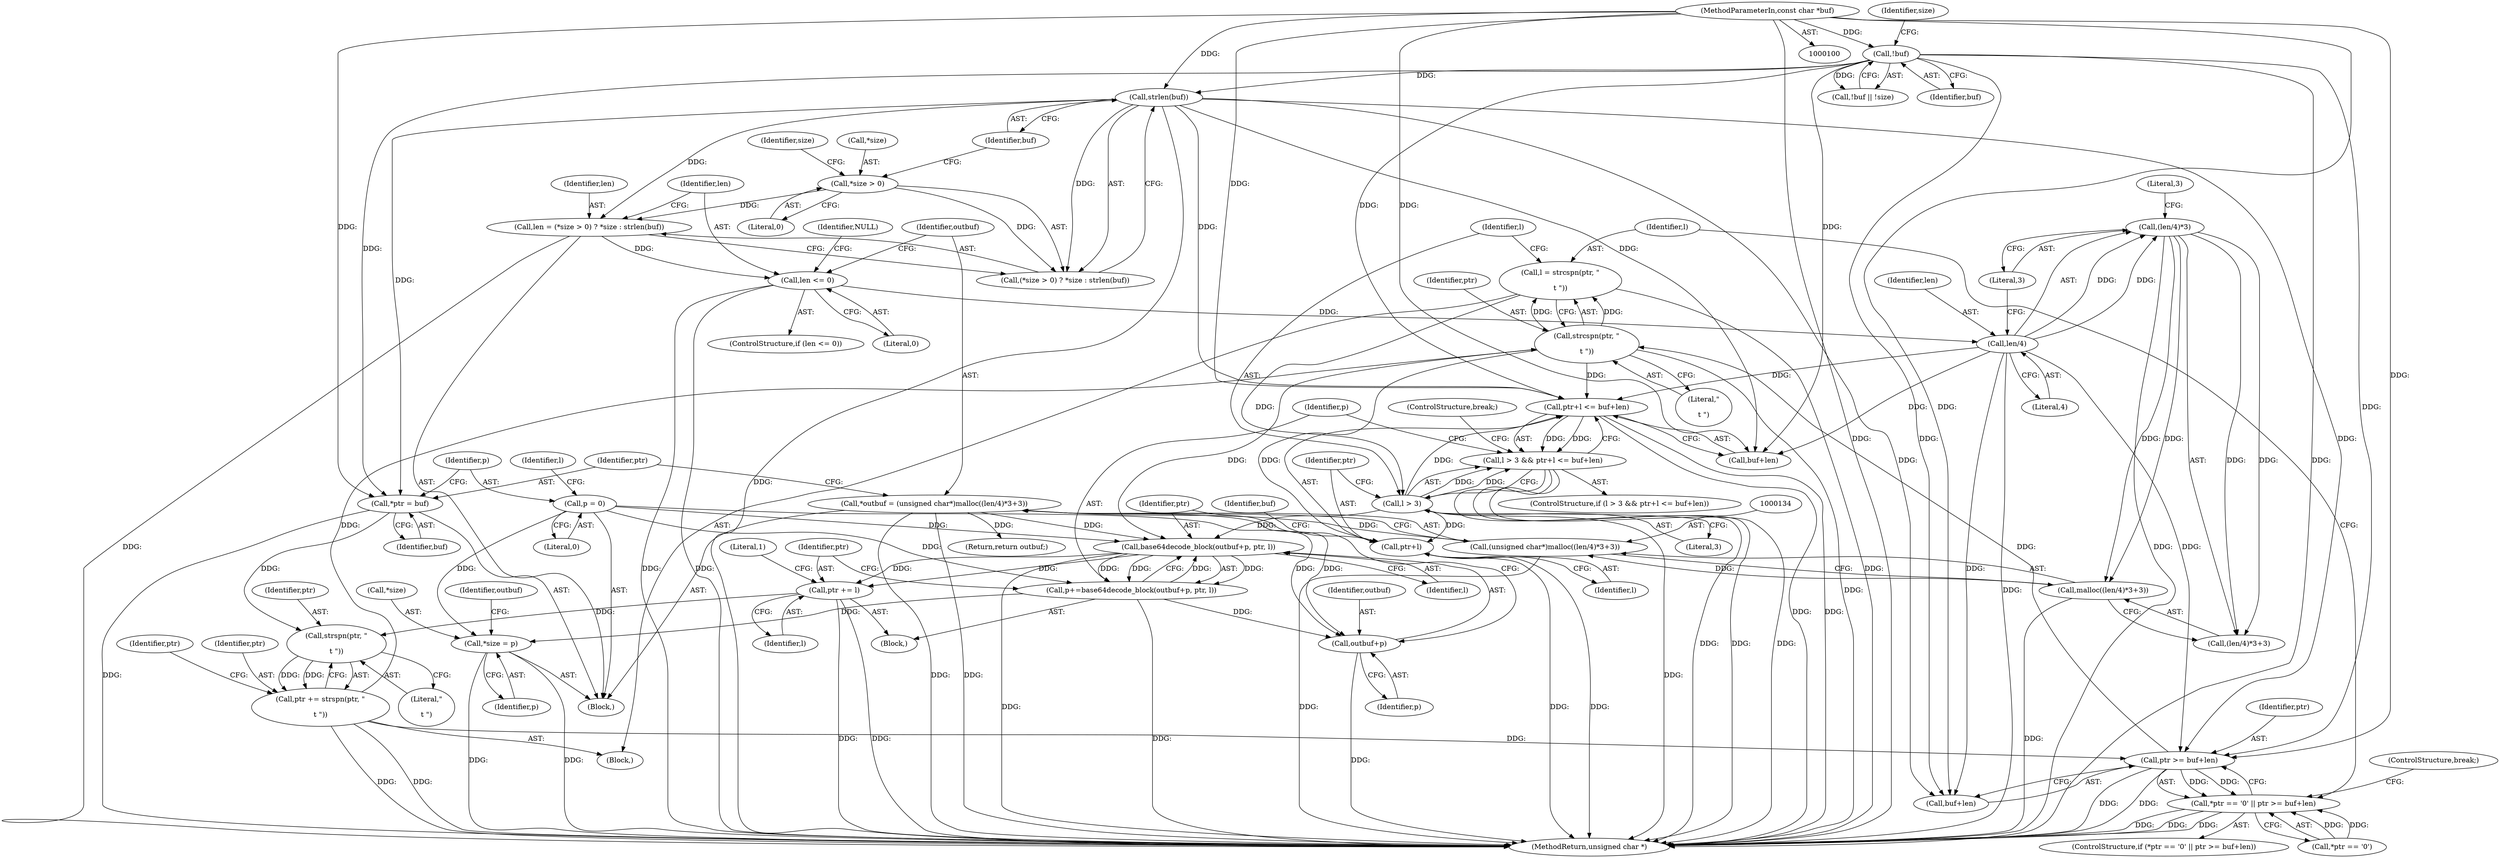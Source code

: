 digraph "1_libplist_3a55ddd3c4c11ce75a86afbefd085d8d397ff957@API" {
"1000175" [label="(Call,l = strcspn(ptr, \"\r\n\t \"))"];
"1000177" [label="(Call,strcspn(ptr, \"\r\n\t \"))"];
"1000168" [label="(Call,ptr >= buf+len)"];
"1000157" [label="(Call,ptr += strspn(ptr, \"\r\n\t \"))"];
"1000159" [label="(Call,strspn(ptr, \"\r\n\t \"))"];
"1000144" [label="(Call,*ptr = buf)"];
"1000106" [label="(Call,!buf)"];
"1000101" [label="(MethodParameterIn,const char *buf)"];
"1000122" [label="(Call,strlen(buf))"];
"1000201" [label="(Call,ptr += l)"];
"1000195" [label="(Call,base64decode_block(outbuf+p, ptr, l))"];
"1000131" [label="(Call,*outbuf = (unsigned char*)malloc((len/4)*3+3))"];
"1000133" [label="(Call,(unsigned char*)malloc((len/4)*3+3))"];
"1000135" [label="(Call,malloc((len/4)*3+3))"];
"1000137" [label="(Call,(len/4)*3)"];
"1000138" [label="(Call,len/4)"];
"1000125" [label="(Call,len <= 0)"];
"1000113" [label="(Call,len = (*size > 0) ? *size : strlen(buf))"];
"1000116" [label="(Call,*size > 0)"];
"1000193" [label="(Call,p+=base64decode_block(outbuf+p, ptr, l))"];
"1000148" [label="(Call,p = 0)"];
"1000182" [label="(Call,l > 3)"];
"1000175" [label="(Call,l = strcspn(ptr, \"\r\n\t \"))"];
"1000181" [label="(Call,l > 3 && ptr+l <= buf+len)"];
"1000185" [label="(Call,ptr+l <= buf+len)"];
"1000186" [label="(Call,ptr+l)"];
"1000196" [label="(Call,outbuf+p)"];
"1000213" [label="(Call,*size = p)"];
"1000163" [label="(Call,*ptr == '\0' || ptr >= buf+len)"];
"1000135" [label="(Call,malloc((len/4)*3+3))"];
"1000219" [label="(MethodReturn,unsigned char *)"];
"1000150" [label="(Literal,0)"];
"1000156" [label="(Block,)"];
"1000163" [label="(Call,*ptr == '\0' || ptr >= buf+len)"];
"1000116" [label="(Call,*size > 0)"];
"1000161" [label="(Literal,\"\r\n\t \")"];
"1000213" [label="(Call,*size = p)"];
"1000176" [label="(Identifier,l)"];
"1000199" [label="(Identifier,ptr)"];
"1000179" [label="(Literal,\"\r\n\t \")"];
"1000107" [label="(Identifier,buf)"];
"1000192" [label="(Block,)"];
"1000125" [label="(Call,len <= 0)"];
"1000196" [label="(Call,outbuf+p)"];
"1000186" [label="(Call,ptr+l)"];
"1000183" [label="(Identifier,l)"];
"1000101" [label="(MethodParameterIn,const char *buf)"];
"1000123" [label="(Identifier,buf)"];
"1000185" [label="(Call,ptr+l <= buf+len)"];
"1000166" [label="(Identifier,ptr)"];
"1000142" [label="(Literal,3)"];
"1000127" [label="(Literal,0)"];
"1000132" [label="(Identifier,outbuf)"];
"1000177" [label="(Call,strcspn(ptr, \"\r\n\t \"))"];
"1000203" [label="(Identifier,l)"];
"1000148" [label="(Call,p = 0)"];
"1000170" [label="(Call,buf+len)"];
"1000140" [label="(Literal,4)"];
"1000131" [label="(Call,*outbuf = (unsigned char*)malloc((len/4)*3+3))"];
"1000174" [label="(ControlStructure,break;)"];
"1000149" [label="(Identifier,p)"];
"1000164" [label="(Call,*ptr == '\0')"];
"1000184" [label="(Literal,3)"];
"1000190" [label="(Identifier,buf)"];
"1000182" [label="(Call,l > 3)"];
"1000141" [label="(Literal,3)"];
"1000126" [label="(Identifier,len)"];
"1000139" [label="(Identifier,len)"];
"1000207" [label="(Literal,1)"];
"1000117" [label="(Call,*size)"];
"1000160" [label="(Identifier,ptr)"];
"1000217" [label="(Return,return outbuf;)"];
"1000119" [label="(Literal,0)"];
"1000157" [label="(Call,ptr += strspn(ptr, \"\r\n\t \"))"];
"1000138" [label="(Call,len/4)"];
"1000103" [label="(Block,)"];
"1000129" [label="(Identifier,NULL)"];
"1000158" [label="(Identifier,ptr)"];
"1000187" [label="(Identifier,ptr)"];
"1000115" [label="(Call,(*size > 0) ? *size : strlen(buf))"];
"1000201" [label="(Call,ptr += l)"];
"1000122" [label="(Call,strlen(buf))"];
"1000169" [label="(Identifier,ptr)"];
"1000189" [label="(Call,buf+len)"];
"1000109" [label="(Identifier,size)"];
"1000136" [label="(Call,(len/4)*3+3)"];
"1000168" [label="(Call,ptr >= buf+len)"];
"1000188" [label="(Identifier,l)"];
"1000200" [label="(Identifier,l)"];
"1000181" [label="(Call,l > 3 && ptr+l <= buf+len)"];
"1000159" [label="(Call,strspn(ptr, \"\r\n\t \"))"];
"1000206" [label="(ControlStructure,break;)"];
"1000121" [label="(Identifier,size)"];
"1000195" [label="(Call,base64decode_block(outbuf+p, ptr, l))"];
"1000153" [label="(Identifier,l)"];
"1000218" [label="(Identifier,outbuf)"];
"1000180" [label="(ControlStructure,if (l > 3 && ptr+l <= buf+len))"];
"1000144" [label="(Call,*ptr = buf)"];
"1000137" [label="(Call,(len/4)*3)"];
"1000124" [label="(ControlStructure,if (len <= 0))"];
"1000202" [label="(Identifier,ptr)"];
"1000198" [label="(Identifier,p)"];
"1000197" [label="(Identifier,outbuf)"];
"1000146" [label="(Identifier,buf)"];
"1000175" [label="(Call,l = strcspn(ptr, \"\r\n\t \"))"];
"1000162" [label="(ControlStructure,if (*ptr == '\0' || ptr >= buf+len))"];
"1000194" [label="(Identifier,p)"];
"1000214" [label="(Call,*size)"];
"1000216" [label="(Identifier,p)"];
"1000133" [label="(Call,(unsigned char*)malloc((len/4)*3+3))"];
"1000178" [label="(Identifier,ptr)"];
"1000113" [label="(Call,len = (*size > 0) ? *size : strlen(buf))"];
"1000114" [label="(Identifier,len)"];
"1000145" [label="(Identifier,ptr)"];
"1000105" [label="(Call,!buf || !size)"];
"1000193" [label="(Call,p+=base64decode_block(outbuf+p, ptr, l))"];
"1000106" [label="(Call,!buf)"];
"1000175" -> "1000156"  [label="AST: "];
"1000175" -> "1000177"  [label="CFG: "];
"1000176" -> "1000175"  [label="AST: "];
"1000177" -> "1000175"  [label="AST: "];
"1000183" -> "1000175"  [label="CFG: "];
"1000175" -> "1000219"  [label="DDG: "];
"1000177" -> "1000175"  [label="DDG: "];
"1000177" -> "1000175"  [label="DDG: "];
"1000175" -> "1000182"  [label="DDG: "];
"1000177" -> "1000179"  [label="CFG: "];
"1000178" -> "1000177"  [label="AST: "];
"1000179" -> "1000177"  [label="AST: "];
"1000177" -> "1000219"  [label="DDG: "];
"1000168" -> "1000177"  [label="DDG: "];
"1000157" -> "1000177"  [label="DDG: "];
"1000177" -> "1000185"  [label="DDG: "];
"1000177" -> "1000186"  [label="DDG: "];
"1000177" -> "1000195"  [label="DDG: "];
"1000168" -> "1000163"  [label="AST: "];
"1000168" -> "1000170"  [label="CFG: "];
"1000169" -> "1000168"  [label="AST: "];
"1000170" -> "1000168"  [label="AST: "];
"1000163" -> "1000168"  [label="CFG: "];
"1000168" -> "1000219"  [label="DDG: "];
"1000168" -> "1000219"  [label="DDG: "];
"1000168" -> "1000163"  [label="DDG: "];
"1000168" -> "1000163"  [label="DDG: "];
"1000157" -> "1000168"  [label="DDG: "];
"1000101" -> "1000168"  [label="DDG: "];
"1000106" -> "1000168"  [label="DDG: "];
"1000122" -> "1000168"  [label="DDG: "];
"1000138" -> "1000168"  [label="DDG: "];
"1000157" -> "1000156"  [label="AST: "];
"1000157" -> "1000159"  [label="CFG: "];
"1000158" -> "1000157"  [label="AST: "];
"1000159" -> "1000157"  [label="AST: "];
"1000166" -> "1000157"  [label="CFG: "];
"1000157" -> "1000219"  [label="DDG: "];
"1000157" -> "1000219"  [label="DDG: "];
"1000159" -> "1000157"  [label="DDG: "];
"1000159" -> "1000157"  [label="DDG: "];
"1000159" -> "1000161"  [label="CFG: "];
"1000160" -> "1000159"  [label="AST: "];
"1000161" -> "1000159"  [label="AST: "];
"1000144" -> "1000159"  [label="DDG: "];
"1000201" -> "1000159"  [label="DDG: "];
"1000144" -> "1000103"  [label="AST: "];
"1000144" -> "1000146"  [label="CFG: "];
"1000145" -> "1000144"  [label="AST: "];
"1000146" -> "1000144"  [label="AST: "];
"1000149" -> "1000144"  [label="CFG: "];
"1000144" -> "1000219"  [label="DDG: "];
"1000106" -> "1000144"  [label="DDG: "];
"1000122" -> "1000144"  [label="DDG: "];
"1000101" -> "1000144"  [label="DDG: "];
"1000106" -> "1000105"  [label="AST: "];
"1000106" -> "1000107"  [label="CFG: "];
"1000107" -> "1000106"  [label="AST: "];
"1000109" -> "1000106"  [label="CFG: "];
"1000105" -> "1000106"  [label="CFG: "];
"1000106" -> "1000219"  [label="DDG: "];
"1000106" -> "1000105"  [label="DDG: "];
"1000101" -> "1000106"  [label="DDG: "];
"1000106" -> "1000122"  [label="DDG: "];
"1000106" -> "1000170"  [label="DDG: "];
"1000106" -> "1000185"  [label="DDG: "];
"1000106" -> "1000189"  [label="DDG: "];
"1000101" -> "1000100"  [label="AST: "];
"1000101" -> "1000219"  [label="DDG: "];
"1000101" -> "1000122"  [label="DDG: "];
"1000101" -> "1000170"  [label="DDG: "];
"1000101" -> "1000185"  [label="DDG: "];
"1000101" -> "1000189"  [label="DDG: "];
"1000122" -> "1000115"  [label="AST: "];
"1000122" -> "1000123"  [label="CFG: "];
"1000123" -> "1000122"  [label="AST: "];
"1000115" -> "1000122"  [label="CFG: "];
"1000122" -> "1000219"  [label="DDG: "];
"1000122" -> "1000113"  [label="DDG: "];
"1000122" -> "1000115"  [label="DDG: "];
"1000122" -> "1000170"  [label="DDG: "];
"1000122" -> "1000185"  [label="DDG: "];
"1000122" -> "1000189"  [label="DDG: "];
"1000201" -> "1000192"  [label="AST: "];
"1000201" -> "1000203"  [label="CFG: "];
"1000202" -> "1000201"  [label="AST: "];
"1000203" -> "1000201"  [label="AST: "];
"1000207" -> "1000201"  [label="CFG: "];
"1000201" -> "1000219"  [label="DDG: "];
"1000201" -> "1000219"  [label="DDG: "];
"1000195" -> "1000201"  [label="DDG: "];
"1000195" -> "1000201"  [label="DDG: "];
"1000195" -> "1000193"  [label="AST: "];
"1000195" -> "1000200"  [label="CFG: "];
"1000196" -> "1000195"  [label="AST: "];
"1000199" -> "1000195"  [label="AST: "];
"1000200" -> "1000195"  [label="AST: "];
"1000193" -> "1000195"  [label="CFG: "];
"1000195" -> "1000219"  [label="DDG: "];
"1000195" -> "1000193"  [label="DDG: "];
"1000195" -> "1000193"  [label="DDG: "];
"1000195" -> "1000193"  [label="DDG: "];
"1000131" -> "1000195"  [label="DDG: "];
"1000193" -> "1000195"  [label="DDG: "];
"1000148" -> "1000195"  [label="DDG: "];
"1000182" -> "1000195"  [label="DDG: "];
"1000131" -> "1000103"  [label="AST: "];
"1000131" -> "1000133"  [label="CFG: "];
"1000132" -> "1000131"  [label="AST: "];
"1000133" -> "1000131"  [label="AST: "];
"1000145" -> "1000131"  [label="CFG: "];
"1000131" -> "1000219"  [label="DDG: "];
"1000131" -> "1000219"  [label="DDG: "];
"1000133" -> "1000131"  [label="DDG: "];
"1000131" -> "1000196"  [label="DDG: "];
"1000131" -> "1000217"  [label="DDG: "];
"1000133" -> "1000135"  [label="CFG: "];
"1000134" -> "1000133"  [label="AST: "];
"1000135" -> "1000133"  [label="AST: "];
"1000133" -> "1000219"  [label="DDG: "];
"1000135" -> "1000133"  [label="DDG: "];
"1000135" -> "1000136"  [label="CFG: "];
"1000136" -> "1000135"  [label="AST: "];
"1000135" -> "1000219"  [label="DDG: "];
"1000137" -> "1000135"  [label="DDG: "];
"1000137" -> "1000135"  [label="DDG: "];
"1000137" -> "1000136"  [label="AST: "];
"1000137" -> "1000141"  [label="CFG: "];
"1000138" -> "1000137"  [label="AST: "];
"1000141" -> "1000137"  [label="AST: "];
"1000142" -> "1000137"  [label="CFG: "];
"1000137" -> "1000219"  [label="DDG: "];
"1000137" -> "1000136"  [label="DDG: "];
"1000137" -> "1000136"  [label="DDG: "];
"1000138" -> "1000137"  [label="DDG: "];
"1000138" -> "1000137"  [label="DDG: "];
"1000138" -> "1000140"  [label="CFG: "];
"1000139" -> "1000138"  [label="AST: "];
"1000140" -> "1000138"  [label="AST: "];
"1000141" -> "1000138"  [label="CFG: "];
"1000138" -> "1000219"  [label="DDG: "];
"1000125" -> "1000138"  [label="DDG: "];
"1000138" -> "1000170"  [label="DDG: "];
"1000138" -> "1000185"  [label="DDG: "];
"1000138" -> "1000189"  [label="DDG: "];
"1000125" -> "1000124"  [label="AST: "];
"1000125" -> "1000127"  [label="CFG: "];
"1000126" -> "1000125"  [label="AST: "];
"1000127" -> "1000125"  [label="AST: "];
"1000129" -> "1000125"  [label="CFG: "];
"1000132" -> "1000125"  [label="CFG: "];
"1000125" -> "1000219"  [label="DDG: "];
"1000125" -> "1000219"  [label="DDG: "];
"1000113" -> "1000125"  [label="DDG: "];
"1000113" -> "1000103"  [label="AST: "];
"1000113" -> "1000115"  [label="CFG: "];
"1000114" -> "1000113"  [label="AST: "];
"1000115" -> "1000113"  [label="AST: "];
"1000126" -> "1000113"  [label="CFG: "];
"1000113" -> "1000219"  [label="DDG: "];
"1000116" -> "1000113"  [label="DDG: "];
"1000116" -> "1000115"  [label="AST: "];
"1000116" -> "1000119"  [label="CFG: "];
"1000117" -> "1000116"  [label="AST: "];
"1000119" -> "1000116"  [label="AST: "];
"1000121" -> "1000116"  [label="CFG: "];
"1000123" -> "1000116"  [label="CFG: "];
"1000116" -> "1000115"  [label="DDG: "];
"1000193" -> "1000192"  [label="AST: "];
"1000194" -> "1000193"  [label="AST: "];
"1000202" -> "1000193"  [label="CFG: "];
"1000193" -> "1000219"  [label="DDG: "];
"1000148" -> "1000193"  [label="DDG: "];
"1000193" -> "1000196"  [label="DDG: "];
"1000193" -> "1000213"  [label="DDG: "];
"1000148" -> "1000103"  [label="AST: "];
"1000148" -> "1000150"  [label="CFG: "];
"1000149" -> "1000148"  [label="AST: "];
"1000150" -> "1000148"  [label="AST: "];
"1000153" -> "1000148"  [label="CFG: "];
"1000148" -> "1000196"  [label="DDG: "];
"1000148" -> "1000213"  [label="DDG: "];
"1000182" -> "1000181"  [label="AST: "];
"1000182" -> "1000184"  [label="CFG: "];
"1000183" -> "1000182"  [label="AST: "];
"1000184" -> "1000182"  [label="AST: "];
"1000187" -> "1000182"  [label="CFG: "];
"1000181" -> "1000182"  [label="CFG: "];
"1000182" -> "1000219"  [label="DDG: "];
"1000182" -> "1000181"  [label="DDG: "];
"1000182" -> "1000181"  [label="DDG: "];
"1000182" -> "1000185"  [label="DDG: "];
"1000182" -> "1000186"  [label="DDG: "];
"1000181" -> "1000180"  [label="AST: "];
"1000181" -> "1000185"  [label="CFG: "];
"1000185" -> "1000181"  [label="AST: "];
"1000194" -> "1000181"  [label="CFG: "];
"1000206" -> "1000181"  [label="CFG: "];
"1000181" -> "1000219"  [label="DDG: "];
"1000181" -> "1000219"  [label="DDG: "];
"1000181" -> "1000219"  [label="DDG: "];
"1000185" -> "1000181"  [label="DDG: "];
"1000185" -> "1000181"  [label="DDG: "];
"1000185" -> "1000189"  [label="CFG: "];
"1000186" -> "1000185"  [label="AST: "];
"1000189" -> "1000185"  [label="AST: "];
"1000185" -> "1000219"  [label="DDG: "];
"1000185" -> "1000219"  [label="DDG: "];
"1000186" -> "1000188"  [label="CFG: "];
"1000187" -> "1000186"  [label="AST: "];
"1000188" -> "1000186"  [label="AST: "];
"1000190" -> "1000186"  [label="CFG: "];
"1000186" -> "1000219"  [label="DDG: "];
"1000186" -> "1000219"  [label="DDG: "];
"1000196" -> "1000198"  [label="CFG: "];
"1000197" -> "1000196"  [label="AST: "];
"1000198" -> "1000196"  [label="AST: "];
"1000199" -> "1000196"  [label="CFG: "];
"1000196" -> "1000219"  [label="DDG: "];
"1000213" -> "1000103"  [label="AST: "];
"1000213" -> "1000216"  [label="CFG: "];
"1000214" -> "1000213"  [label="AST: "];
"1000216" -> "1000213"  [label="AST: "];
"1000218" -> "1000213"  [label="CFG: "];
"1000213" -> "1000219"  [label="DDG: "];
"1000213" -> "1000219"  [label="DDG: "];
"1000163" -> "1000162"  [label="AST: "];
"1000163" -> "1000164"  [label="CFG: "];
"1000164" -> "1000163"  [label="AST: "];
"1000174" -> "1000163"  [label="CFG: "];
"1000176" -> "1000163"  [label="CFG: "];
"1000163" -> "1000219"  [label="DDG: "];
"1000163" -> "1000219"  [label="DDG: "];
"1000163" -> "1000219"  [label="DDG: "];
"1000164" -> "1000163"  [label="DDG: "];
"1000164" -> "1000163"  [label="DDG: "];
}
